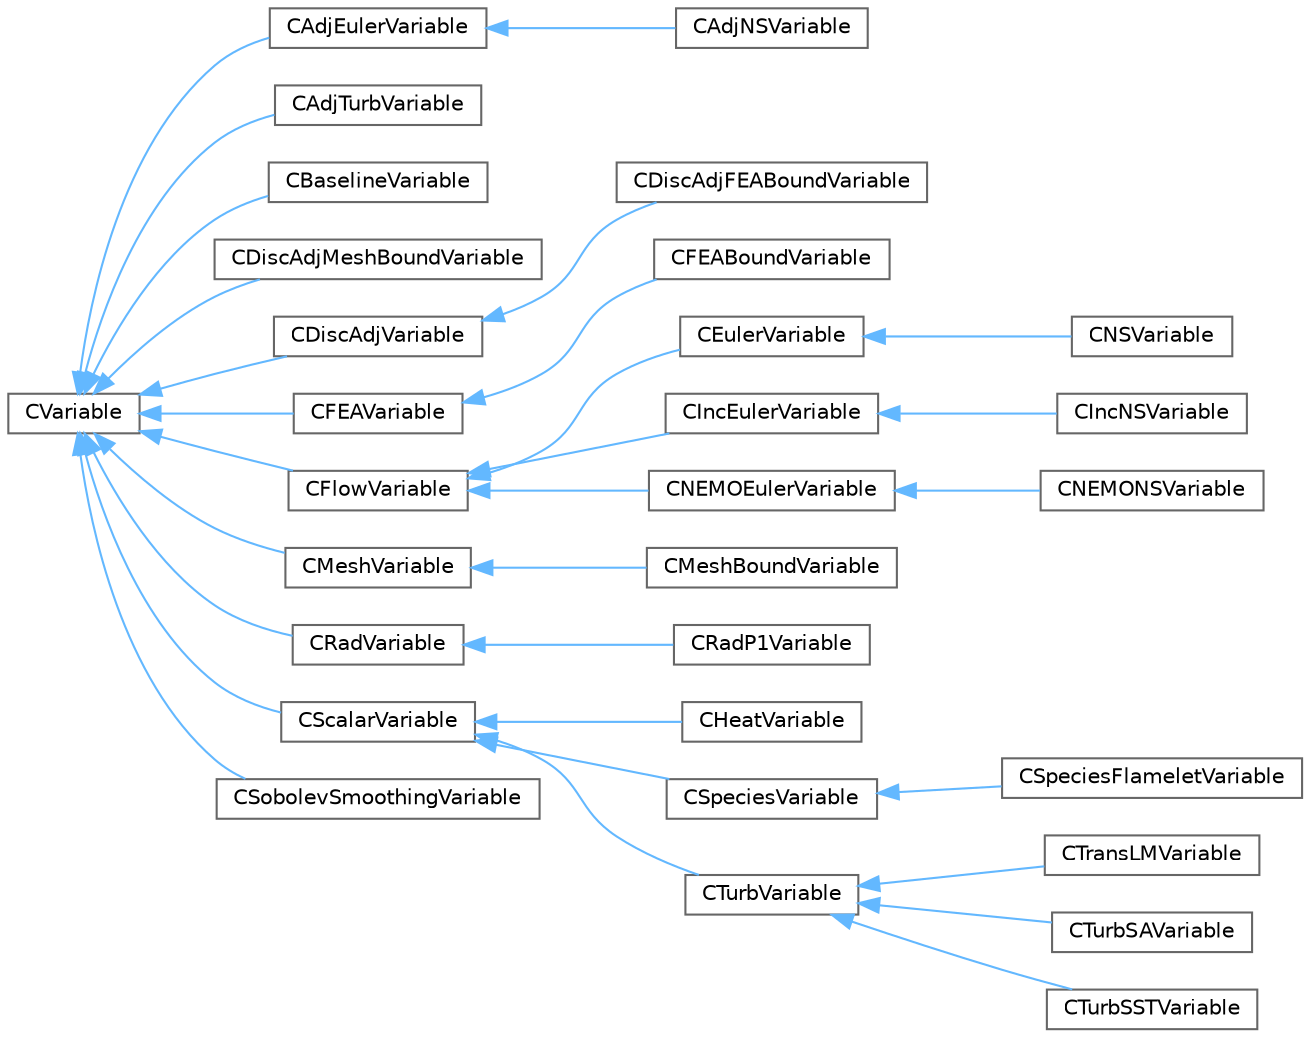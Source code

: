 digraph "Graphical Class Hierarchy"
{
 // LATEX_PDF_SIZE
  bgcolor="transparent";
  edge [fontname=Helvetica,fontsize=10,labelfontname=Helvetica,labelfontsize=10];
  node [fontname=Helvetica,fontsize=10,shape=box,height=0.2,width=0.4];
  rankdir="LR";
  Node0 [id="Node000000",label="CVariable",height=0.2,width=0.4,color="grey40", fillcolor="white", style="filled",URL="$classCVariable.html",tooltip="Main class for defining the variables."];
  Node0 -> Node1 [id="edge388_Node000000_Node000001",dir="back",color="steelblue1",style="solid",tooltip=" "];
  Node1 [id="Node000001",label="CAdjEulerVariable",height=0.2,width=0.4,color="grey40", fillcolor="white", style="filled",URL="$classCAdjEulerVariable.html",tooltip="Main class for defining the variables of the adjoint Euler solver."];
  Node1 -> Node2 [id="edge389_Node000001_Node000002",dir="back",color="steelblue1",style="solid",tooltip=" "];
  Node2 [id="Node000002",label="CAdjNSVariable",height=0.2,width=0.4,color="grey40", fillcolor="white", style="filled",URL="$classCAdjNSVariable.html",tooltip="Main class for defining the variables of the adjoint Navier-Stokes solver."];
  Node0 -> Node3 [id="edge390_Node000000_Node000003",dir="back",color="steelblue1",style="solid",tooltip=" "];
  Node3 [id="Node000003",label="CAdjTurbVariable",height=0.2,width=0.4,color="grey40", fillcolor="white", style="filled",URL="$classCAdjTurbVariable.html",tooltip="Main class for defining the variables of the adjoint turbulence model."];
  Node0 -> Node4 [id="edge391_Node000000_Node000004",dir="back",color="steelblue1",style="solid",tooltip=" "];
  Node4 [id="Node000004",label="CBaselineVariable",height=0.2,width=0.4,color="grey40", fillcolor="white", style="filled",URL="$classCBaselineVariable.html",tooltip="Main class for defining the variables of a baseline solution from a restart file (for output)."];
  Node0 -> Node5 [id="edge392_Node000000_Node000005",dir="back",color="steelblue1",style="solid",tooltip=" "];
  Node5 [id="Node000005",label="CDiscAdjMeshBoundVariable",height=0.2,width=0.4,color="grey40", fillcolor="white", style="filled",URL="$classCDiscAdjMeshBoundVariable.html",tooltip="Main class for defining the variables on the mesh deformation boundaries for adjoint applications."];
  Node0 -> Node6 [id="edge393_Node000000_Node000006",dir="back",color="steelblue1",style="solid",tooltip=" "];
  Node6 [id="Node000006",label="CDiscAdjVariable",height=0.2,width=0.4,color="grey40", fillcolor="white", style="filled",URL="$classCDiscAdjVariable.html",tooltip="Main class for defining the variables of the adjoint solver."];
  Node6 -> Node7 [id="edge394_Node000006_Node000007",dir="back",color="steelblue1",style="solid",tooltip=" "];
  Node7 [id="Node000007",label="CDiscAdjFEABoundVariable",height=0.2,width=0.4,color="grey40", fillcolor="white", style="filled",URL="$classCDiscAdjFEABoundVariable.html",tooltip="Main class for defining the variables on the FEA boundaries for adjoint applications."];
  Node0 -> Node8 [id="edge395_Node000000_Node000008",dir="back",color="steelblue1",style="solid",tooltip=" "];
  Node8 [id="Node000008",label="CFEAVariable",height=0.2,width=0.4,color="grey40", fillcolor="white", style="filled",URL="$classCFEAVariable.html",tooltip="Class for defining the variables of the FEM structural problem."];
  Node8 -> Node9 [id="edge396_Node000008_Node000009",dir="back",color="steelblue1",style="solid",tooltip=" "];
  Node9 [id="Node000009",label="CFEABoundVariable",height=0.2,width=0.4,color="grey40", fillcolor="white", style="filled",URL="$classCFEABoundVariable.html",tooltip="Class that adds storage of boundary variables (tractions) to CFEAVariable."];
  Node0 -> Node10 [id="edge397_Node000000_Node000010",dir="back",color="steelblue1",style="solid",tooltip=" "];
  Node10 [id="Node000010",label="CFlowVariable",height=0.2,width=0.4,color="grey40", fillcolor="white", style="filled",URL="$classCFlowVariable.html",tooltip="Class for defining the common variables of flow solvers."];
  Node10 -> Node11 [id="edge398_Node000010_Node000011",dir="back",color="steelblue1",style="solid",tooltip=" "];
  Node11 [id="Node000011",label="CEulerVariable",height=0.2,width=0.4,color="grey40", fillcolor="white", style="filled",URL="$classCEulerVariable.html",tooltip="Class for defining the variables of the compressible Euler solver."];
  Node11 -> Node12 [id="edge399_Node000011_Node000012",dir="back",color="steelblue1",style="solid",tooltip=" "];
  Node12 [id="Node000012",label="CNSVariable",height=0.2,width=0.4,color="grey40", fillcolor="white", style="filled",URL="$classCNSVariable.html",tooltip="Class for defining the variables of the compressible Navier-Stokes solver."];
  Node10 -> Node13 [id="edge400_Node000010_Node000013",dir="back",color="steelblue1",style="solid",tooltip=" "];
  Node13 [id="Node000013",label="CIncEulerVariable",height=0.2,width=0.4,color="grey40", fillcolor="white", style="filled",URL="$classCIncEulerVariable.html",tooltip="Class for defining the variables of the incompressible Euler solver."];
  Node13 -> Node14 [id="edge401_Node000013_Node000014",dir="back",color="steelblue1",style="solid",tooltip=" "];
  Node14 [id="Node000014",label="CIncNSVariable",height=0.2,width=0.4,color="grey40", fillcolor="white", style="filled",URL="$classCIncNSVariable.html",tooltip="Class for defining the variables of the incompressible Navier-Stokes solver."];
  Node10 -> Node15 [id="edge402_Node000010_Node000015",dir="back",color="steelblue1",style="solid",tooltip=" "];
  Node15 [id="Node000015",label="CNEMOEulerVariable",height=0.2,width=0.4,color="grey40", fillcolor="white", style="filled",URL="$classCNEMOEulerVariable.html",tooltip="Main class for defining the variables of the NEMO Euler's solver."];
  Node15 -> Node16 [id="edge403_Node000015_Node000016",dir="back",color="steelblue1",style="solid",tooltip=" "];
  Node16 [id="Node000016",label="CNEMONSVariable",height=0.2,width=0.4,color="grey40", fillcolor="white", style="filled",URL="$classCNEMONSVariable.html",tooltip="Main class for defining the variables of the NEMO Navier-Stokes' solver."];
  Node0 -> Node17 [id="edge404_Node000000_Node000017",dir="back",color="steelblue1",style="solid",tooltip=" "];
  Node17 [id="Node000017",label="CMeshVariable",height=0.2,width=0.4,color="grey40", fillcolor="white", style="filled",URL="$classCMeshVariable.html",tooltip=" "];
  Node17 -> Node18 [id="edge405_Node000017_Node000018",dir="back",color="steelblue1",style="solid",tooltip=" "];
  Node18 [id="Node000018",label="CMeshBoundVariable",height=0.2,width=0.4,color="grey40", fillcolor="white", style="filled",URL="$classCMeshBoundVariable.html",tooltip=" "];
  Node0 -> Node19 [id="edge406_Node000000_Node000019",dir="back",color="steelblue1",style="solid",tooltip=" "];
  Node19 [id="Node000019",label="CRadVariable",height=0.2,width=0.4,color="grey40", fillcolor="white", style="filled",URL="$classCRadVariable.html",tooltip=" "];
  Node19 -> Node20 [id="edge407_Node000019_Node000020",dir="back",color="steelblue1",style="solid",tooltip=" "];
  Node20 [id="Node000020",label="CRadP1Variable",height=0.2,width=0.4,color="grey40", fillcolor="white", style="filled",URL="$classCRadP1Variable.html",tooltip=" "];
  Node0 -> Node21 [id="edge408_Node000000_Node000021",dir="back",color="steelblue1",style="solid",tooltip=" "];
  Node21 [id="Node000021",label="CScalarVariable",height=0.2,width=0.4,color="grey40", fillcolor="white", style="filled",URL="$classCScalarVariable.html",tooltip="Base class for defining the shared variables of scalar solvers."];
  Node21 -> Node22 [id="edge409_Node000021_Node000022",dir="back",color="steelblue1",style="solid",tooltip=" "];
  Node22 [id="Node000022",label="CHeatVariable",height=0.2,width=0.4,color="grey40", fillcolor="white", style="filled",URL="$classCHeatVariable.html",tooltip="Class for defining the variables of the finite-volume heat equation solver."];
  Node21 -> Node23 [id="edge410_Node000021_Node000023",dir="back",color="steelblue1",style="solid",tooltip=" "];
  Node23 [id="Node000023",label="CSpeciesVariable",height=0.2,width=0.4,color="grey40", fillcolor="white", style="filled",URL="$classCSpeciesVariable.html",tooltip="Base class for defining the variables of the species transport."];
  Node23 -> Node24 [id="edge411_Node000023_Node000024",dir="back",color="steelblue1",style="solid",tooltip=" "];
  Node24 [id="Node000024",label="CSpeciesFlameletVariable",height=0.2,width=0.4,color="grey40", fillcolor="white", style="filled",URL="$classCSpeciesFlameletVariable.html",tooltip="Base class for defining the variables of the flamelet model."];
  Node21 -> Node25 [id="edge412_Node000021_Node000025",dir="back",color="steelblue1",style="solid",tooltip=" "];
  Node25 [id="Node000025",label="CTurbVariable",height=0.2,width=0.4,color="grey40", fillcolor="white", style="filled",URL="$classCTurbVariable.html",tooltip="Base class for defining the variables of the turbulence model."];
  Node25 -> Node26 [id="edge413_Node000025_Node000026",dir="back",color="steelblue1",style="solid",tooltip=" "];
  Node26 [id="Node000026",label="CTransLMVariable",height=0.2,width=0.4,color="grey40", fillcolor="white", style="filled",URL="$classCTransLMVariable.html",tooltip="Transition model variables."];
  Node25 -> Node27 [id="edge414_Node000025_Node000027",dir="back",color="steelblue1",style="solid",tooltip=" "];
  Node27 [id="Node000027",label="CTurbSAVariable",height=0.2,width=0.4,color="grey40", fillcolor="white", style="filled",URL="$classCTurbSAVariable.html",tooltip="Main class for defining the variables of the turbulence model."];
  Node25 -> Node28 [id="edge415_Node000025_Node000028",dir="back",color="steelblue1",style="solid",tooltip=" "];
  Node28 [id="Node000028",label="CTurbSSTVariable",height=0.2,width=0.4,color="grey40", fillcolor="white", style="filled",URL="$classCTurbSSTVariable.html",tooltip="Main class for defining the variables of the turbulence model."];
  Node0 -> Node29 [id="edge416_Node000000_Node000029",dir="back",color="steelblue1",style="solid",tooltip=" "];
  Node29 [id="Node000029",label="CSobolevSmoothingVariable",height=0.2,width=0.4,color="grey40", fillcolor="white", style="filled",URL="$classCSobolevSmoothingVariable.html",tooltip=" "];
}
